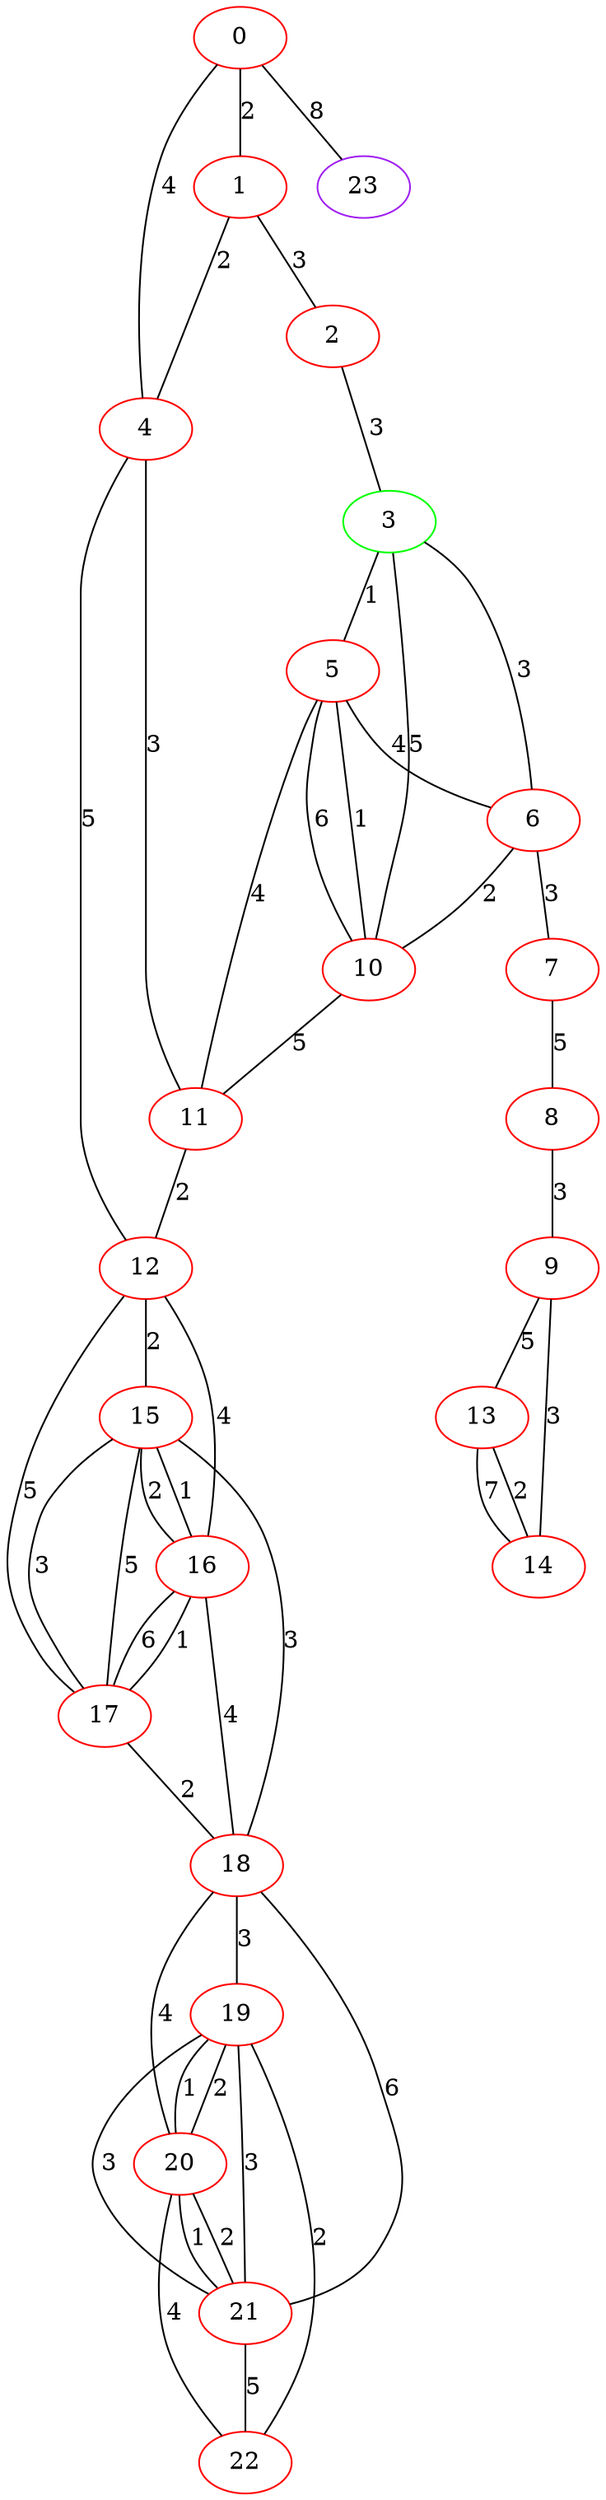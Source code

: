 graph "" {
0 [color=red, weight=1];
1 [color=red, weight=1];
2 [color=red, weight=1];
3 [color=green, weight=2];
4 [color=red, weight=1];
5 [color=red, weight=1];
6 [color=red, weight=1];
7 [color=red, weight=1];
8 [color=red, weight=1];
9 [color=red, weight=1];
10 [color=red, weight=1];
11 [color=red, weight=1];
12 [color=red, weight=1];
13 [color=red, weight=1];
14 [color=red, weight=1];
15 [color=red, weight=1];
16 [color=red, weight=1];
17 [color=red, weight=1];
18 [color=red, weight=1];
19 [color=red, weight=1];
20 [color=red, weight=1];
21 [color=red, weight=1];
22 [color=red, weight=1];
23 [color=purple, weight=4];
0 -- 1  [key=0, label=2];
0 -- 4  [key=0, label=4];
0 -- 23  [key=0, label=8];
1 -- 2  [key=0, label=3];
1 -- 4  [key=0, label=2];
2 -- 3  [key=0, label=3];
3 -- 10  [key=0, label=5];
3 -- 5  [key=0, label=1];
3 -- 6  [key=0, label=3];
4 -- 11  [key=0, label=3];
4 -- 12  [key=0, label=5];
5 -- 11  [key=0, label=4];
5 -- 10  [key=0, label=6];
5 -- 10  [key=1, label=1];
5 -- 6  [key=0, label=4];
6 -- 10  [key=0, label=2];
6 -- 7  [key=0, label=3];
7 -- 8  [key=0, label=5];
8 -- 9  [key=0, label=3];
9 -- 13  [key=0, label=5];
9 -- 14  [key=0, label=3];
10 -- 11  [key=0, label=5];
11 -- 12  [key=0, label=2];
12 -- 16  [key=0, label=4];
12 -- 17  [key=0, label=5];
12 -- 15  [key=0, label=2];
13 -- 14  [key=0, label=7];
13 -- 14  [key=1, label=2];
15 -- 16  [key=0, label=2];
15 -- 16  [key=1, label=1];
15 -- 17  [key=0, label=3];
15 -- 17  [key=1, label=5];
15 -- 18  [key=0, label=3];
16 -- 17  [key=0, label=1];
16 -- 17  [key=1, label=6];
16 -- 18  [key=0, label=4];
17 -- 18  [key=0, label=2];
18 -- 19  [key=0, label=3];
18 -- 20  [key=0, label=4];
18 -- 21  [key=0, label=6];
19 -- 20  [key=0, label=2];
19 -- 20  [key=1, label=1];
19 -- 21  [key=0, label=3];
19 -- 21  [key=1, label=3];
19 -- 22  [key=0, label=2];
20 -- 21  [key=0, label=1];
20 -- 21  [key=1, label=2];
20 -- 22  [key=0, label=4];
21 -- 22  [key=0, label=5];
}
